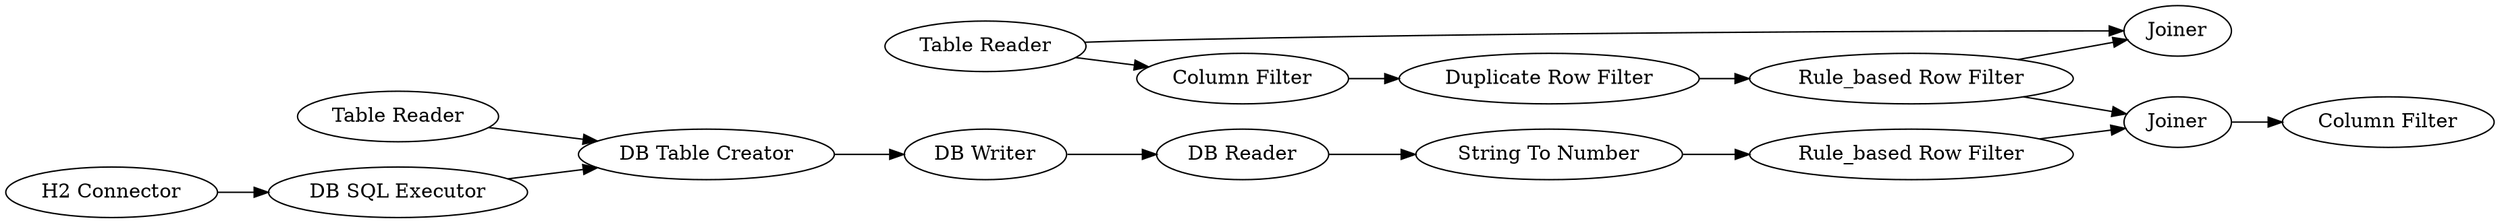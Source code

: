 digraph {
	"-5315049186324746426_13" [label="String To Number"]
	"-5315049186324746426_16" [label="H2 Connector"]
	"-5315049186324746426_14" [label="Column Filter"]
	"-5315049186324746426_88" [label=Joiner]
	"-5315049186324746426_84" [label="Column Filter"]
	"-5315049186324746426_75" [label="DB Writer"]
	"-5315049186324746426_79" [label="Table Reader"]
	"-5315049186324746426_85" [label="Rule_based Row Filter"]
	"-5315049186324746426_87" [label="Rule_based Row Filter"]
	"-5315049186324746426_76" [label="DB Table Creator"]
	"-5315049186324746426_83" [label="Duplicate Row Filter"]
	"-5315049186324746426_82" [label="Table Reader"]
	"-5315049186324746426_80" [label="DB SQL Executor"]
	"-5315049186324746426_77" [label="DB Reader"]
	"-5315049186324746426_86" [label=Joiner]
	"-5315049186324746426_85" -> "-5315049186324746426_88"
	"-5315049186324746426_80" -> "-5315049186324746426_76"
	"-5315049186324746426_76" -> "-5315049186324746426_75"
	"-5315049186324746426_82" -> "-5315049186324746426_84"
	"-5315049186324746426_87" -> "-5315049186324746426_88"
	"-5315049186324746426_85" -> "-5315049186324746426_86"
	"-5315049186324746426_84" -> "-5315049186324746426_83"
	"-5315049186324746426_88" -> "-5315049186324746426_14"
	"-5315049186324746426_77" -> "-5315049186324746426_13"
	"-5315049186324746426_75" -> "-5315049186324746426_77"
	"-5315049186324746426_16" -> "-5315049186324746426_80"
	"-5315049186324746426_13" -> "-5315049186324746426_87"
	"-5315049186324746426_79" -> "-5315049186324746426_76"
	"-5315049186324746426_83" -> "-5315049186324746426_85"
	"-5315049186324746426_82" -> "-5315049186324746426_86"
	rankdir=LR
}
